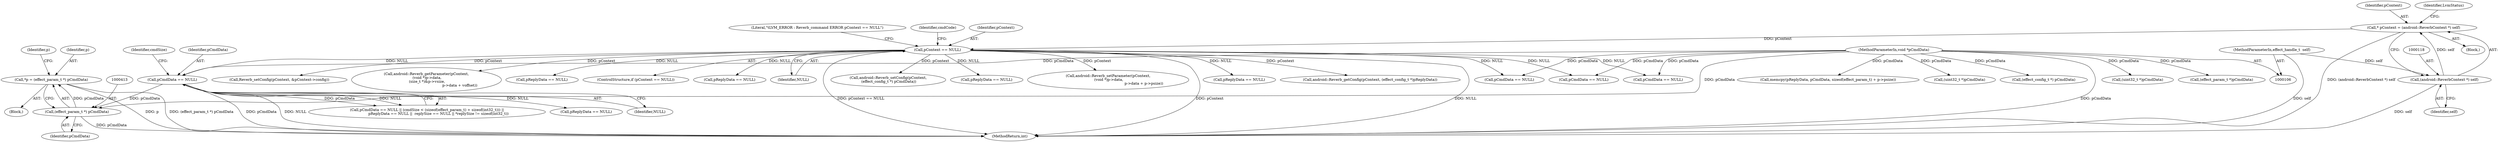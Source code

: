 digraph "0_Android_9e29523b9537983b4c4b205ff868d0b3bca0383b_0@pointer" {
"1000410" [label="(Call,*p = (effect_param_t *) pCmdData)"];
"1000412" [label="(Call,(effect_param_t *) pCmdData)"];
"1000379" [label="(Call,pCmdData == NULL)"];
"1000110" [label="(MethodParameterIn,void *pCmdData)"];
"1000127" [label="(Call,pContext == NULL)"];
"1000115" [label="(Call,* pContext = (android::ReverbContext *) self)"];
"1000117" [label="(Call,(android::ReverbContext *) self)"];
"1000107" [label="(MethodParameterIn,effect_handle_t  self)"];
"1000119" [label="(Identifier,self)"];
"1000563" [label="(Call,pCmdData == NULL)"];
"1000129" [label="(Identifier,NULL)"];
"1000128" [label="(Identifier,pContext)"];
"1000116" [label="(Identifier,pContext)"];
"1000202" [label="(Call,android::Reverb_setConfig(pContext,\n (effect_config_t *) pCmdData))"];
"1000311" [label="(Call,memcpy(pReplyData, pCmdData, sizeof(effect_param_t) + p->psize))"];
"1000384" [label="(Identifier,cmdSize)"];
"1000378" [label="(Call,pCmdData == NULL || (cmdSize < (sizeof(effect_param_t) + sizeof(int32_t))) ||\n                    pReplyData == NULL ||  replySize == NULL || *replySize != sizeof(int32_t))"];
"1000115" [label="(Call,* pContext = (android::ReverbContext *) self)"];
"1000142" [label="(Call,pReplyData == NULL)"];
"1000688" [label="(MethodReturn,int)"];
"1000127" [label="(Call,pContext == NULL)"];
"1000609" [label="(Call,(uint32_t *)pCmdData)"];
"1000132" [label="(Literal,\"\tLVM_ERROR : Reverb_command ERROR pContext == NULL\")"];
"1000433" [label="(Call,android::Reverb_setParameter(pContext,\n (void *)p->data,\n                                                              p->data + p->psize))"];
"1000376" [label="(Block,)"];
"1000271" [label="(Call,pCmdData == NULL)"];
"1000204" [label="(Call,(effect_config_t *) pCmdData)"];
"1000211" [label="(Call,pReplyData == NULL)"];
"1000107" [label="(MethodParameterIn,effect_handle_t  self)"];
"1000170" [label="(Call,pCmdData == NULL)"];
"1000229" [label="(Call,android::Reverb_getConfig(pContext, (effect_config_t *)pReplyData))"];
"1000236" [label="(Call,Reverb_setConfig(pContext, &pContext->config))"];
"1000418" [label="(Identifier,p)"];
"1000345" [label="(Call,android::Reverb_getParameter(pContext,\n (void *)p->data,\n (size_t *)&p->vsize,\n                                                          p->data + voffset))"];
"1000391" [label="(Call,pReplyData == NULL)"];
"1000412" [label="(Call,(effect_param_t *) pCmdData)"];
"1000410" [label="(Call,*p = (effect_param_t *) pCmdData)"];
"1000110" [label="(MethodParameterIn,void *pCmdData)"];
"1000451" [label="(Call,pReplyData == NULL)"];
"1000117" [label="(Call,(android::ReverbContext *) self)"];
"1000124" [label="(Identifier,LvmStatus)"];
"1000411" [label="(Identifier,p)"];
"1000381" [label="(Identifier,NULL)"];
"1000113" [label="(Block,)"];
"1000126" [label="(ControlStructure,if (pContext == NULL))"];
"1000379" [label="(Call,pCmdData == NULL)"];
"1000414" [label="(Identifier,pCmdData)"];
"1000380" [label="(Identifier,pCmdData)"];
"1000137" [label="(Identifier,cmdCode)"];
"1000522" [label="(Call,pReplyData == NULL)"];
"1000592" [label="(Call,(uint32_t *)pCmdData)"];
"1000248" [label="(Call,(effect_param_t *)pCmdData)"];
"1000410" -> "1000376"  [label="AST: "];
"1000410" -> "1000412"  [label="CFG: "];
"1000411" -> "1000410"  [label="AST: "];
"1000412" -> "1000410"  [label="AST: "];
"1000418" -> "1000410"  [label="CFG: "];
"1000410" -> "1000688"  [label="DDG: p"];
"1000410" -> "1000688"  [label="DDG: (effect_param_t *) pCmdData"];
"1000412" -> "1000410"  [label="DDG: pCmdData"];
"1000412" -> "1000414"  [label="CFG: "];
"1000413" -> "1000412"  [label="AST: "];
"1000414" -> "1000412"  [label="AST: "];
"1000412" -> "1000688"  [label="DDG: pCmdData"];
"1000379" -> "1000412"  [label="DDG: pCmdData"];
"1000110" -> "1000412"  [label="DDG: pCmdData"];
"1000379" -> "1000378"  [label="AST: "];
"1000379" -> "1000381"  [label="CFG: "];
"1000380" -> "1000379"  [label="AST: "];
"1000381" -> "1000379"  [label="AST: "];
"1000384" -> "1000379"  [label="CFG: "];
"1000378" -> "1000379"  [label="CFG: "];
"1000379" -> "1000688"  [label="DDG: pCmdData"];
"1000379" -> "1000688"  [label="DDG: NULL"];
"1000379" -> "1000378"  [label="DDG: pCmdData"];
"1000379" -> "1000378"  [label="DDG: NULL"];
"1000110" -> "1000379"  [label="DDG: pCmdData"];
"1000127" -> "1000379"  [label="DDG: NULL"];
"1000379" -> "1000391"  [label="DDG: NULL"];
"1000110" -> "1000106"  [label="AST: "];
"1000110" -> "1000688"  [label="DDG: pCmdData"];
"1000110" -> "1000170"  [label="DDG: pCmdData"];
"1000110" -> "1000204"  [label="DDG: pCmdData"];
"1000110" -> "1000248"  [label="DDG: pCmdData"];
"1000110" -> "1000271"  [label="DDG: pCmdData"];
"1000110" -> "1000311"  [label="DDG: pCmdData"];
"1000110" -> "1000563"  [label="DDG: pCmdData"];
"1000110" -> "1000592"  [label="DDG: pCmdData"];
"1000110" -> "1000609"  [label="DDG: pCmdData"];
"1000127" -> "1000126"  [label="AST: "];
"1000127" -> "1000129"  [label="CFG: "];
"1000128" -> "1000127"  [label="AST: "];
"1000129" -> "1000127"  [label="AST: "];
"1000132" -> "1000127"  [label="CFG: "];
"1000137" -> "1000127"  [label="CFG: "];
"1000127" -> "1000688"  [label="DDG: NULL"];
"1000127" -> "1000688"  [label="DDG: pContext == NULL"];
"1000127" -> "1000688"  [label="DDG: pContext"];
"1000115" -> "1000127"  [label="DDG: pContext"];
"1000127" -> "1000142"  [label="DDG: NULL"];
"1000127" -> "1000170"  [label="DDG: NULL"];
"1000127" -> "1000202"  [label="DDG: pContext"];
"1000127" -> "1000211"  [label="DDG: NULL"];
"1000127" -> "1000229"  [label="DDG: pContext"];
"1000127" -> "1000236"  [label="DDG: pContext"];
"1000127" -> "1000271"  [label="DDG: NULL"];
"1000127" -> "1000345"  [label="DDG: pContext"];
"1000127" -> "1000433"  [label="DDG: pContext"];
"1000127" -> "1000451"  [label="DDG: NULL"];
"1000127" -> "1000522"  [label="DDG: NULL"];
"1000127" -> "1000563"  [label="DDG: NULL"];
"1000115" -> "1000113"  [label="AST: "];
"1000115" -> "1000117"  [label="CFG: "];
"1000116" -> "1000115"  [label="AST: "];
"1000117" -> "1000115"  [label="AST: "];
"1000124" -> "1000115"  [label="CFG: "];
"1000115" -> "1000688"  [label="DDG: (android::ReverbContext *) self"];
"1000117" -> "1000115"  [label="DDG: self"];
"1000117" -> "1000119"  [label="CFG: "];
"1000118" -> "1000117"  [label="AST: "];
"1000119" -> "1000117"  [label="AST: "];
"1000117" -> "1000688"  [label="DDG: self"];
"1000107" -> "1000117"  [label="DDG: self"];
"1000107" -> "1000106"  [label="AST: "];
"1000107" -> "1000688"  [label="DDG: self"];
}
